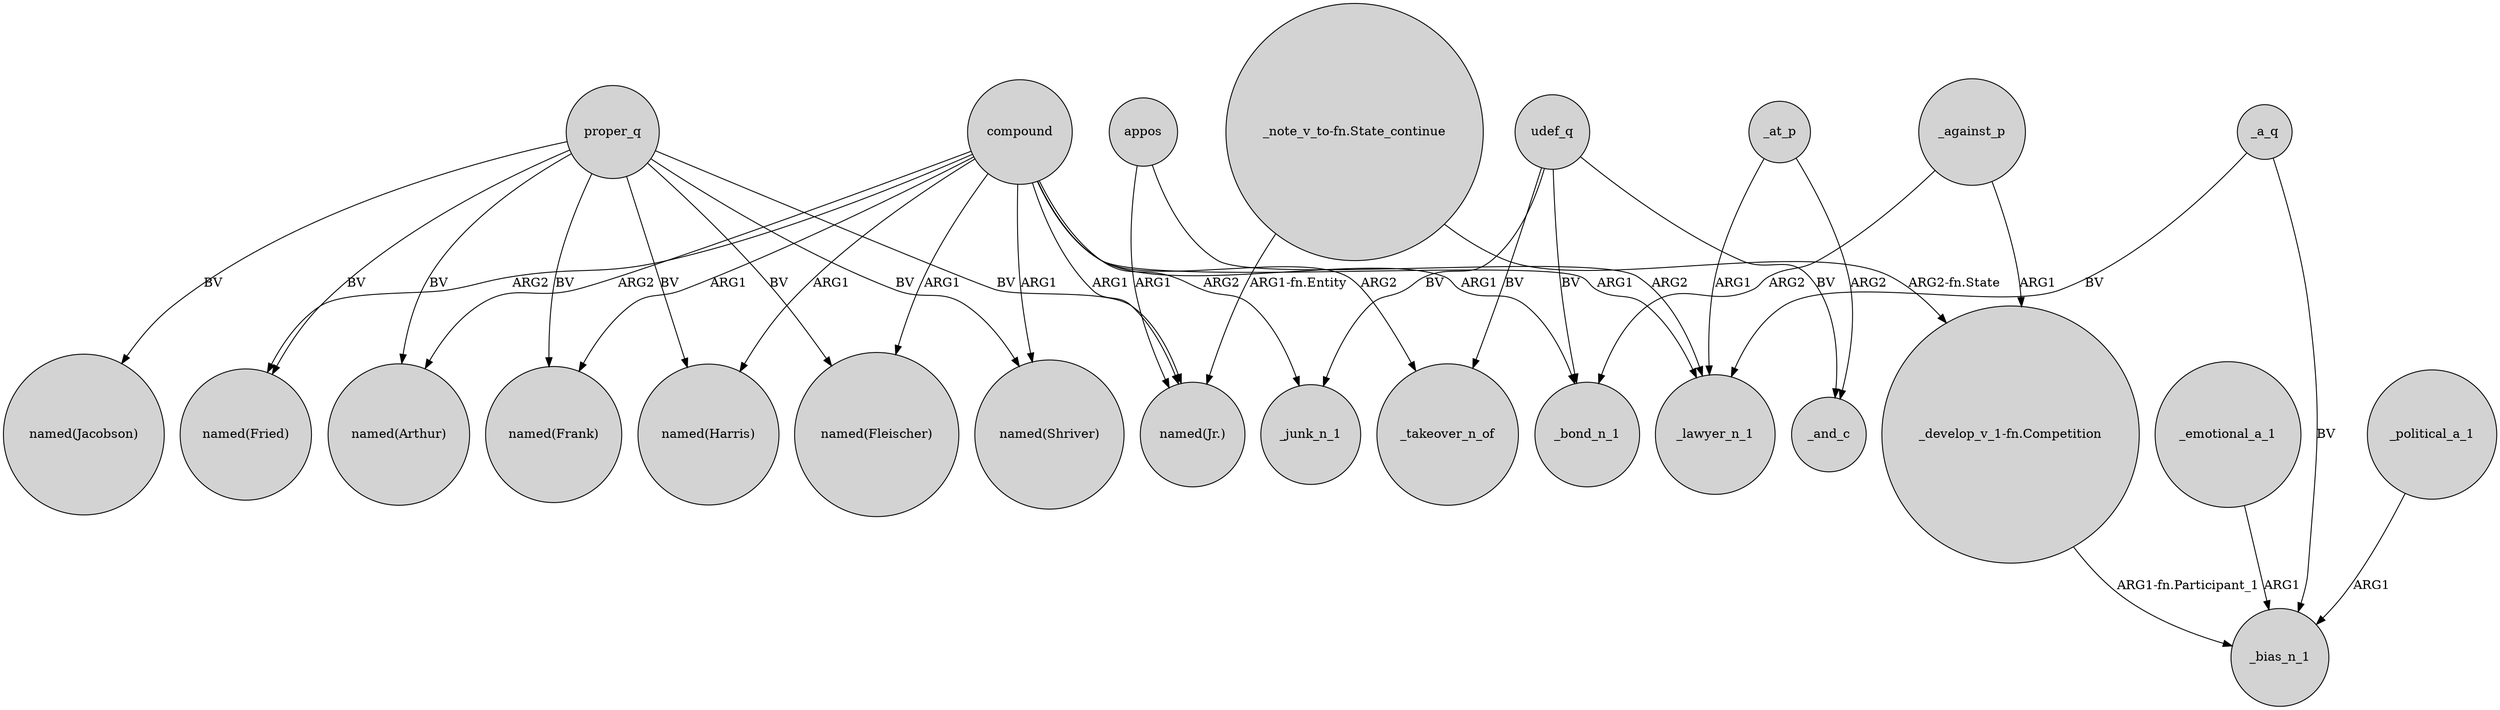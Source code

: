 digraph {
	node [shape=circle style=filled]
	compound -> "named(Frank)" [label=ARG1]
	proper_q -> "named(Shriver)" [label=BV]
	compound -> "named(Fleischer)" [label=ARG1]
	udef_q -> _bond_n_1 [label=BV]
	_emotional_a_1 -> _bias_n_1 [label=ARG1]
	appos -> "named(Jr.)" [label=ARG1]
	"_develop_v_1-fn.Competition" -> _bias_n_1 [label="ARG1-fn.Participant_1"]
	_at_p -> _lawyer_n_1 [label=ARG1]
	compound -> _bond_n_1 [label=ARG1]
	compound -> "named(Fried)" [label=ARG2]
	proper_q -> "named(Jr.)" [label=BV]
	compound -> _junk_n_1 [label=ARG2]
	udef_q -> _and_c [label=BV]
	_against_p -> "_develop_v_1-fn.Competition" [label=ARG1]
	_a_q -> _lawyer_n_1 [label=BV]
	udef_q -> _takeover_n_of [label=BV]
	_at_p -> _and_c [label=ARG2]
	_against_p -> _bond_n_1 [label=ARG2]
	proper_q -> "named(Frank)" [label=BV]
	proper_q -> "named(Fleischer)" [label=BV]
	appos -> _lawyer_n_1 [label=ARG2]
	compound -> "named(Harris)" [label=ARG1]
	proper_q -> "named(Arthur)" [label=BV]
	_political_a_1 -> _bias_n_1 [label=ARG1]
	proper_q -> "named(Harris)" [label=BV]
	proper_q -> "named(Fried)" [label=BV]
	compound -> "named(Shriver)" [label=ARG1]
	compound -> _lawyer_n_1 [label=ARG1]
	_a_q -> _bias_n_1 [label=BV]
	udef_q -> _junk_n_1 [label=BV]
	compound -> _takeover_n_of [label=ARG2]
	"_note_v_to-fn.State_continue" -> "named(Jr.)" [label="ARG1-fn.Entity"]
	"_note_v_to-fn.State_continue" -> "_develop_v_1-fn.Competition" [label="ARG2-fn.State"]
	proper_q -> "named(Jacobson)" [label=BV]
	compound -> "named(Arthur)" [label=ARG2]
	compound -> "named(Jr.)" [label=ARG1]
}
